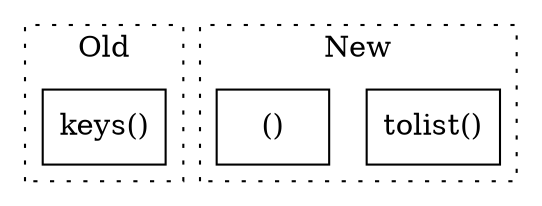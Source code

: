 digraph G {
subgraph cluster0 {
1 [label="keys()" a="75" s="2610" l="24" shape="box"];
label = "Old";
style="dotted";
}
subgraph cluster1 {
2 [label="tolist()" a="75" s="3234" l="25" shape="box"];
3 [label="()" a="54" s="3029" l="18" shape="box"];
label = "New";
style="dotted";
}
}